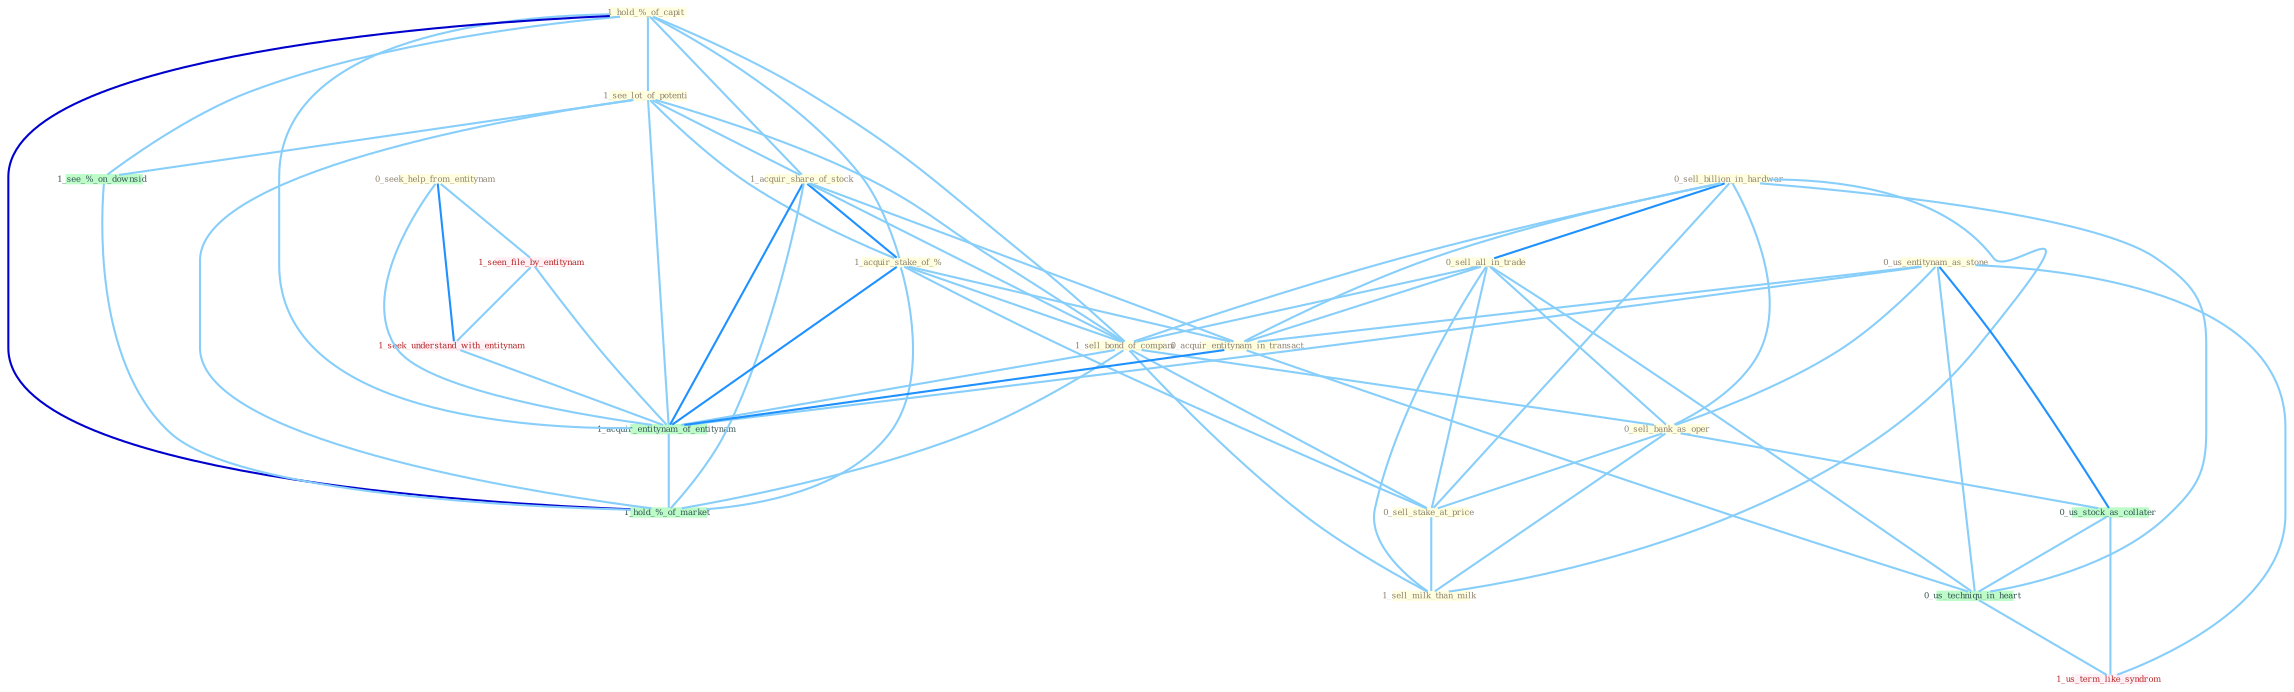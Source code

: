 Graph G{ 
    node
    [shape=polygon,style=filled,width=.5,height=.06,color="#BDFCC9",fixedsize=true,fontsize=4,
    fontcolor="#2f4f4f"];
    {node
    [color="#ffffe0", fontcolor="#8b7d6b"] "1_hold_%_of_capit " "1_see_lot_of_potenti " "1_acquir_share_of_stock " "0_sell_billion_in_hardwar " "0_sell_all_in_trade " "1_acquir_stake_of_% " "0_us_entitynam_as_stone " "1_sell_bond_of_compani " "0_acquir_entitynam_in_transact " "0_sell_bank_as_oper " "0_seek_help_from_entitynam " "0_sell_stake_at_price " "1_sell_milk_than_milk "}
{node [color="#fff0f5", fontcolor="#b22222"] "1_seen_file_by_entitynam " "1_seek_understand_with_entitynam " "1_us_term_like_syndrom "}
edge [color="#B0E2FF"];

	"1_hold_%_of_capit " -- "1_see_lot_of_potenti " [w="1", color="#87cefa" ];
	"1_hold_%_of_capit " -- "1_acquir_share_of_stock " [w="1", color="#87cefa" ];
	"1_hold_%_of_capit " -- "1_acquir_stake_of_% " [w="1", color="#87cefa" ];
	"1_hold_%_of_capit " -- "1_sell_bond_of_compani " [w="1", color="#87cefa" ];
	"1_hold_%_of_capit " -- "1_acquir_entitynam_of_entitynam " [w="1", color="#87cefa" ];
	"1_hold_%_of_capit " -- "1_see_%_on_downsid " [w="1", color="#87cefa" ];
	"1_hold_%_of_capit " -- "1_hold_%_of_market " [w="3", color="#0000cd" , len=0.6];
	"1_see_lot_of_potenti " -- "1_acquir_share_of_stock " [w="1", color="#87cefa" ];
	"1_see_lot_of_potenti " -- "1_acquir_stake_of_% " [w="1", color="#87cefa" ];
	"1_see_lot_of_potenti " -- "1_sell_bond_of_compani " [w="1", color="#87cefa" ];
	"1_see_lot_of_potenti " -- "1_acquir_entitynam_of_entitynam " [w="1", color="#87cefa" ];
	"1_see_lot_of_potenti " -- "1_see_%_on_downsid " [w="1", color="#87cefa" ];
	"1_see_lot_of_potenti " -- "1_hold_%_of_market " [w="1", color="#87cefa" ];
	"1_acquir_share_of_stock " -- "1_acquir_stake_of_% " [w="2", color="#1e90ff" , len=0.8];
	"1_acquir_share_of_stock " -- "1_sell_bond_of_compani " [w="1", color="#87cefa" ];
	"1_acquir_share_of_stock " -- "0_acquir_entitynam_in_transact " [w="1", color="#87cefa" ];
	"1_acquir_share_of_stock " -- "1_acquir_entitynam_of_entitynam " [w="2", color="#1e90ff" , len=0.8];
	"1_acquir_share_of_stock " -- "1_hold_%_of_market " [w="1", color="#87cefa" ];
	"0_sell_billion_in_hardwar " -- "0_sell_all_in_trade " [w="2", color="#1e90ff" , len=0.8];
	"0_sell_billion_in_hardwar " -- "1_sell_bond_of_compani " [w="1", color="#87cefa" ];
	"0_sell_billion_in_hardwar " -- "0_acquir_entitynam_in_transact " [w="1", color="#87cefa" ];
	"0_sell_billion_in_hardwar " -- "0_sell_bank_as_oper " [w="1", color="#87cefa" ];
	"0_sell_billion_in_hardwar " -- "0_sell_stake_at_price " [w="1", color="#87cefa" ];
	"0_sell_billion_in_hardwar " -- "1_sell_milk_than_milk " [w="1", color="#87cefa" ];
	"0_sell_billion_in_hardwar " -- "0_us_techniqu_in_heart " [w="1", color="#87cefa" ];
	"0_sell_all_in_trade " -- "1_sell_bond_of_compani " [w="1", color="#87cefa" ];
	"0_sell_all_in_trade " -- "0_acquir_entitynam_in_transact " [w="1", color="#87cefa" ];
	"0_sell_all_in_trade " -- "0_sell_bank_as_oper " [w="1", color="#87cefa" ];
	"0_sell_all_in_trade " -- "0_sell_stake_at_price " [w="1", color="#87cefa" ];
	"0_sell_all_in_trade " -- "1_sell_milk_than_milk " [w="1", color="#87cefa" ];
	"0_sell_all_in_trade " -- "0_us_techniqu_in_heart " [w="1", color="#87cefa" ];
	"1_acquir_stake_of_% " -- "1_sell_bond_of_compani " [w="1", color="#87cefa" ];
	"1_acquir_stake_of_% " -- "0_acquir_entitynam_in_transact " [w="1", color="#87cefa" ];
	"1_acquir_stake_of_% " -- "0_sell_stake_at_price " [w="1", color="#87cefa" ];
	"1_acquir_stake_of_% " -- "1_acquir_entitynam_of_entitynam " [w="2", color="#1e90ff" , len=0.8];
	"1_acquir_stake_of_% " -- "1_hold_%_of_market " [w="1", color="#87cefa" ];
	"0_us_entitynam_as_stone " -- "0_acquir_entitynam_in_transact " [w="1", color="#87cefa" ];
	"0_us_entitynam_as_stone " -- "0_sell_bank_as_oper " [w="1", color="#87cefa" ];
	"0_us_entitynam_as_stone " -- "0_us_stock_as_collater " [w="2", color="#1e90ff" , len=0.8];
	"0_us_entitynam_as_stone " -- "1_acquir_entitynam_of_entitynam " [w="1", color="#87cefa" ];
	"0_us_entitynam_as_stone " -- "0_us_techniqu_in_heart " [w="1", color="#87cefa" ];
	"0_us_entitynam_as_stone " -- "1_us_term_like_syndrom " [w="1", color="#87cefa" ];
	"1_sell_bond_of_compani " -- "0_sell_bank_as_oper " [w="1", color="#87cefa" ];
	"1_sell_bond_of_compani " -- "0_sell_stake_at_price " [w="1", color="#87cefa" ];
	"1_sell_bond_of_compani " -- "1_sell_milk_than_milk " [w="1", color="#87cefa" ];
	"1_sell_bond_of_compani " -- "1_acquir_entitynam_of_entitynam " [w="1", color="#87cefa" ];
	"1_sell_bond_of_compani " -- "1_hold_%_of_market " [w="1", color="#87cefa" ];
	"0_acquir_entitynam_in_transact " -- "1_acquir_entitynam_of_entitynam " [w="2", color="#1e90ff" , len=0.8];
	"0_acquir_entitynam_in_transact " -- "0_us_techniqu_in_heart " [w="1", color="#87cefa" ];
	"0_sell_bank_as_oper " -- "0_sell_stake_at_price " [w="1", color="#87cefa" ];
	"0_sell_bank_as_oper " -- "1_sell_milk_than_milk " [w="1", color="#87cefa" ];
	"0_sell_bank_as_oper " -- "0_us_stock_as_collater " [w="1", color="#87cefa" ];
	"0_seek_help_from_entitynam " -- "1_seen_file_by_entitynam " [w="1", color="#87cefa" ];
	"0_seek_help_from_entitynam " -- "1_seek_understand_with_entitynam " [w="2", color="#1e90ff" , len=0.8];
	"0_seek_help_from_entitynam " -- "1_acquir_entitynam_of_entitynam " [w="1", color="#87cefa" ];
	"0_sell_stake_at_price " -- "1_sell_milk_than_milk " [w="1", color="#87cefa" ];
	"1_seen_file_by_entitynam " -- "1_seek_understand_with_entitynam " [w="1", color="#87cefa" ];
	"1_seen_file_by_entitynam " -- "1_acquir_entitynam_of_entitynam " [w="1", color="#87cefa" ];
	"0_us_stock_as_collater " -- "0_us_techniqu_in_heart " [w="1", color="#87cefa" ];
	"0_us_stock_as_collater " -- "1_us_term_like_syndrom " [w="1", color="#87cefa" ];
	"1_seek_understand_with_entitynam " -- "1_acquir_entitynam_of_entitynam " [w="1", color="#87cefa" ];
	"1_acquir_entitynam_of_entitynam " -- "1_hold_%_of_market " [w="1", color="#87cefa" ];
	"0_us_techniqu_in_heart " -- "1_us_term_like_syndrom " [w="1", color="#87cefa" ];
	"1_see_%_on_downsid " -- "1_hold_%_of_market " [w="1", color="#87cefa" ];
}
